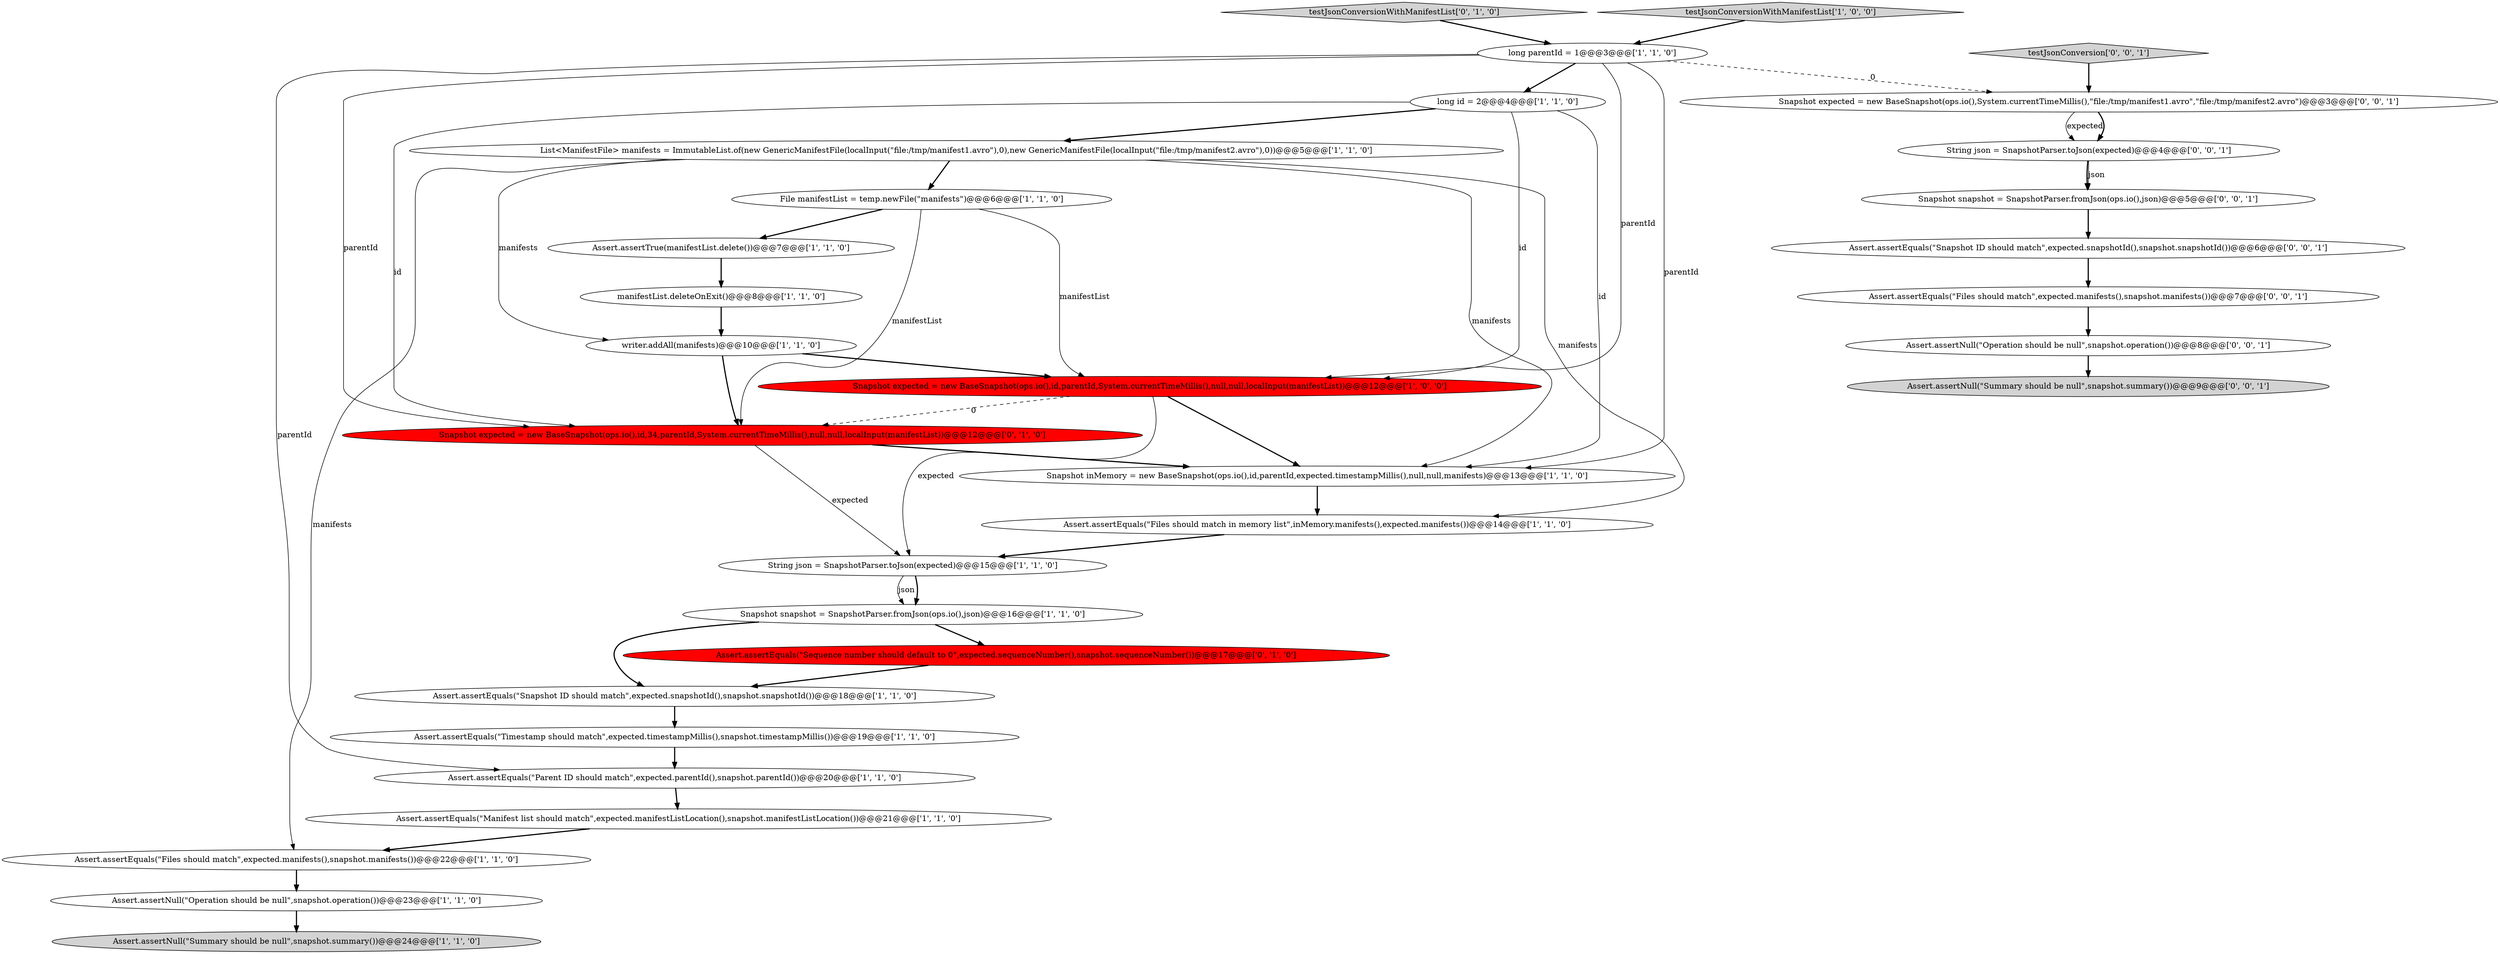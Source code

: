 digraph {
22 [style = filled, label = "testJsonConversionWithManifestList['0', '1', '0']", fillcolor = lightgray, shape = diamond image = "AAA0AAABBB2BBB"];
1 [style = filled, label = "Assert.assertNull(\"Operation should be null\",snapshot.operation())@@@23@@@['1', '1', '0']", fillcolor = white, shape = ellipse image = "AAA0AAABBB1BBB"];
20 [style = filled, label = "Snapshot expected = new BaseSnapshot(ops.io(),id,34,parentId,System.currentTimeMillis(),null,null,localInput(manifestList))@@@12@@@['0', '1', '0']", fillcolor = red, shape = ellipse image = "AAA1AAABBB2BBB"];
10 [style = filled, label = "Snapshot inMemory = new BaseSnapshot(ops.io(),id,parentId,expected.timestampMillis(),null,null,manifests)@@@13@@@['1', '1', '0']", fillcolor = white, shape = ellipse image = "AAA0AAABBB1BBB"];
2 [style = filled, label = "testJsonConversionWithManifestList['1', '0', '0']", fillcolor = lightgray, shape = diamond image = "AAA0AAABBB1BBB"];
11 [style = filled, label = "long parentId = 1@@@3@@@['1', '1', '0']", fillcolor = white, shape = ellipse image = "AAA0AAABBB1BBB"];
28 [style = filled, label = "Assert.assertNull(\"Summary should be null\",snapshot.summary())@@@9@@@['0', '0', '1']", fillcolor = lightgray, shape = ellipse image = "AAA0AAABBB3BBB"];
0 [style = filled, label = "Assert.assertTrue(manifestList.delete())@@@7@@@['1', '1', '0']", fillcolor = white, shape = ellipse image = "AAA0AAABBB1BBB"];
26 [style = filled, label = "testJsonConversion['0', '0', '1']", fillcolor = lightgray, shape = diamond image = "AAA0AAABBB3BBB"];
16 [style = filled, label = "Assert.assertEquals(\"Timestamp should match\",expected.timestampMillis(),snapshot.timestampMillis())@@@19@@@['1', '1', '0']", fillcolor = white, shape = ellipse image = "AAA0AAABBB1BBB"];
29 [style = filled, label = "Snapshot snapshot = SnapshotParser.fromJson(ops.io(),json)@@@5@@@['0', '0', '1']", fillcolor = white, shape = ellipse image = "AAA0AAABBB3BBB"];
17 [style = filled, label = "Assert.assertEquals(\"Files should match\",expected.manifests(),snapshot.manifests())@@@22@@@['1', '1', '0']", fillcolor = white, shape = ellipse image = "AAA0AAABBB1BBB"];
30 [style = filled, label = "Assert.assertEquals(\"Files should match\",expected.manifests(),snapshot.manifests())@@@7@@@['0', '0', '1']", fillcolor = white, shape = ellipse image = "AAA0AAABBB3BBB"];
23 [style = filled, label = "String json = SnapshotParser.toJson(expected)@@@4@@@['0', '0', '1']", fillcolor = white, shape = ellipse image = "AAA0AAABBB3BBB"];
5 [style = filled, label = "Assert.assertEquals(\"Files should match in memory list\",inMemory.manifests(),expected.manifests())@@@14@@@['1', '1', '0']", fillcolor = white, shape = ellipse image = "AAA0AAABBB1BBB"];
19 [style = filled, label = "long id = 2@@@4@@@['1', '1', '0']", fillcolor = white, shape = ellipse image = "AAA0AAABBB1BBB"];
4 [style = filled, label = "Snapshot expected = new BaseSnapshot(ops.io(),id,parentId,System.currentTimeMillis(),null,null,localInput(manifestList))@@@12@@@['1', '0', '0']", fillcolor = red, shape = ellipse image = "AAA1AAABBB1BBB"];
8 [style = filled, label = "manifestList.deleteOnExit()@@@8@@@['1', '1', '0']", fillcolor = white, shape = ellipse image = "AAA0AAABBB1BBB"];
18 [style = filled, label = "Assert.assertNull(\"Summary should be null\",snapshot.summary())@@@24@@@['1', '1', '0']", fillcolor = lightgray, shape = ellipse image = "AAA0AAABBB1BBB"];
15 [style = filled, label = "List<ManifestFile> manifests = ImmutableList.of(new GenericManifestFile(localInput(\"file:/tmp/manifest1.avro\"),0),new GenericManifestFile(localInput(\"file:/tmp/manifest2.avro\"),0))@@@5@@@['1', '1', '0']", fillcolor = white, shape = ellipse image = "AAA0AAABBB1BBB"];
21 [style = filled, label = "Assert.assertEquals(\"Sequence number should default to 0\",expected.sequenceNumber(),snapshot.sequenceNumber())@@@17@@@['0', '1', '0']", fillcolor = red, shape = ellipse image = "AAA1AAABBB2BBB"];
14 [style = filled, label = "Assert.assertEquals(\"Parent ID should match\",expected.parentId(),snapshot.parentId())@@@20@@@['1', '1', '0']", fillcolor = white, shape = ellipse image = "AAA0AAABBB1BBB"];
12 [style = filled, label = "Assert.assertEquals(\"Snapshot ID should match\",expected.snapshotId(),snapshot.snapshotId())@@@18@@@['1', '1', '0']", fillcolor = white, shape = ellipse image = "AAA0AAABBB1BBB"];
7 [style = filled, label = "File manifestList = temp.newFile(\"manifests\")@@@6@@@['1', '1', '0']", fillcolor = white, shape = ellipse image = "AAA0AAABBB1BBB"];
25 [style = filled, label = "Assert.assertNull(\"Operation should be null\",snapshot.operation())@@@8@@@['0', '0', '1']", fillcolor = white, shape = ellipse image = "AAA0AAABBB3BBB"];
3 [style = filled, label = "Snapshot snapshot = SnapshotParser.fromJson(ops.io(),json)@@@16@@@['1', '1', '0']", fillcolor = white, shape = ellipse image = "AAA0AAABBB1BBB"];
13 [style = filled, label = "Assert.assertEquals(\"Manifest list should match\",expected.manifestListLocation(),snapshot.manifestListLocation())@@@21@@@['1', '1', '0']", fillcolor = white, shape = ellipse image = "AAA0AAABBB1BBB"];
9 [style = filled, label = "writer.addAll(manifests)@@@10@@@['1', '1', '0']", fillcolor = white, shape = ellipse image = "AAA0AAABBB1BBB"];
24 [style = filled, label = "Snapshot expected = new BaseSnapshot(ops.io(),System.currentTimeMillis(),\"file:/tmp/manifest1.avro\",\"file:/tmp/manifest2.avro\")@@@3@@@['0', '0', '1']", fillcolor = white, shape = ellipse image = "AAA0AAABBB3BBB"];
6 [style = filled, label = "String json = SnapshotParser.toJson(expected)@@@15@@@['1', '1', '0']", fillcolor = white, shape = ellipse image = "AAA0AAABBB1BBB"];
27 [style = filled, label = "Assert.assertEquals(\"Snapshot ID should match\",expected.snapshotId(),snapshot.snapshotId())@@@6@@@['0', '0', '1']", fillcolor = white, shape = ellipse image = "AAA0AAABBB3BBB"];
11->10 [style = solid, label="parentId"];
4->10 [style = bold, label=""];
6->3 [style = bold, label=""];
25->28 [style = bold, label=""];
15->10 [style = solid, label="manifests"];
15->7 [style = bold, label=""];
17->1 [style = bold, label=""];
9->4 [style = bold, label=""];
27->30 [style = bold, label=""];
30->25 [style = bold, label=""];
11->4 [style = solid, label="parentId"];
1->18 [style = bold, label=""];
7->0 [style = bold, label=""];
9->20 [style = bold, label=""];
12->16 [style = bold, label=""];
11->20 [style = solid, label="parentId"];
7->20 [style = solid, label="manifestList"];
3->12 [style = bold, label=""];
11->19 [style = bold, label=""];
26->24 [style = bold, label=""];
19->20 [style = solid, label="id"];
11->14 [style = solid, label="parentId"];
15->9 [style = solid, label="manifests"];
20->10 [style = bold, label=""];
21->12 [style = bold, label=""];
23->29 [style = bold, label=""];
29->27 [style = bold, label=""];
13->17 [style = bold, label=""];
4->6 [style = solid, label="expected"];
10->5 [style = bold, label=""];
5->6 [style = bold, label=""];
6->3 [style = solid, label="json"];
19->10 [style = solid, label="id"];
24->23 [style = solid, label="expected"];
4->20 [style = dashed, label="0"];
11->24 [style = dashed, label="0"];
0->8 [style = bold, label=""];
8->9 [style = bold, label=""];
23->29 [style = solid, label="json"];
16->14 [style = bold, label=""];
3->21 [style = bold, label=""];
7->4 [style = solid, label="manifestList"];
20->6 [style = solid, label="expected"];
14->13 [style = bold, label=""];
19->15 [style = bold, label=""];
19->4 [style = solid, label="id"];
2->11 [style = bold, label=""];
22->11 [style = bold, label=""];
15->5 [style = solid, label="manifests"];
24->23 [style = bold, label=""];
15->17 [style = solid, label="manifests"];
}

